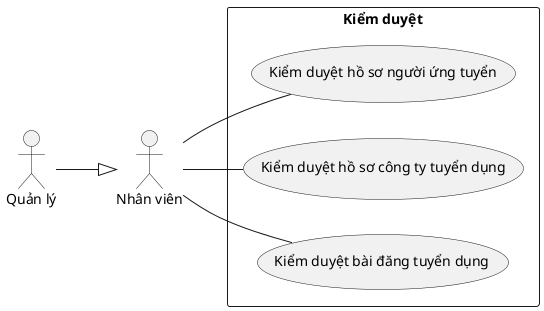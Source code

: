 @startuml KiemDuyet
left to right direction

actor "Quản lý" as quanLy
actor "Nhân viên" as nhanVien

rectangle "Kiểm duyệt" {
    usecase "Kiểm duyệt hồ sơ người ứng tuyển" as kiemDuyetHoSoNguoiUngTuyen
    usecase "Kiểm duyệt hồ sơ công ty tuyển dụng" as kiemDuyetHoSoCongTyTuyenDung
    usecase "Kiểm duyệt bài đăng tuyển dụng" as kiemDuyetBaiDangTuyenDung
}

nhanVien -- kiemDuyetHoSoNguoiUngTuyen
nhanVien -- kiemDuyetHoSoCongTyTuyenDung
nhanVien -- kiemDuyetBaiDangTuyenDung

quanLy --^ nhanVien

@enduml
